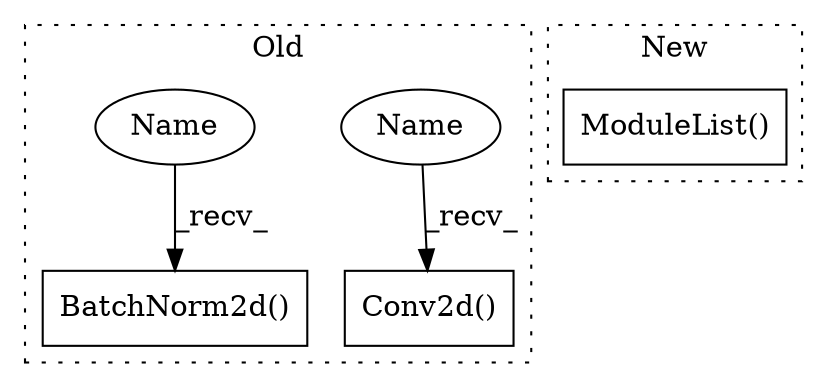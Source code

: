 digraph G {
subgraph cluster0 {
1 [label="BatchNorm2d()" a="75" s="2820,2845" l="15,1" shape="box"];
3 [label="Conv2d()" a="75" s="2758,2792" l="10,13" shape="box"];
4 [label="Name" a="87" s="2758" l="2" shape="ellipse"];
5 [label="Name" a="87" s="2820" l="2" shape="ellipse"];
label = "Old";
style="dotted";
}
subgraph cluster1 {
2 [label="ModuleList()" a="75" s="3246" l="21" shape="box"];
label = "New";
style="dotted";
}
4 -> 3 [label="_recv_"];
5 -> 1 [label="_recv_"];
}